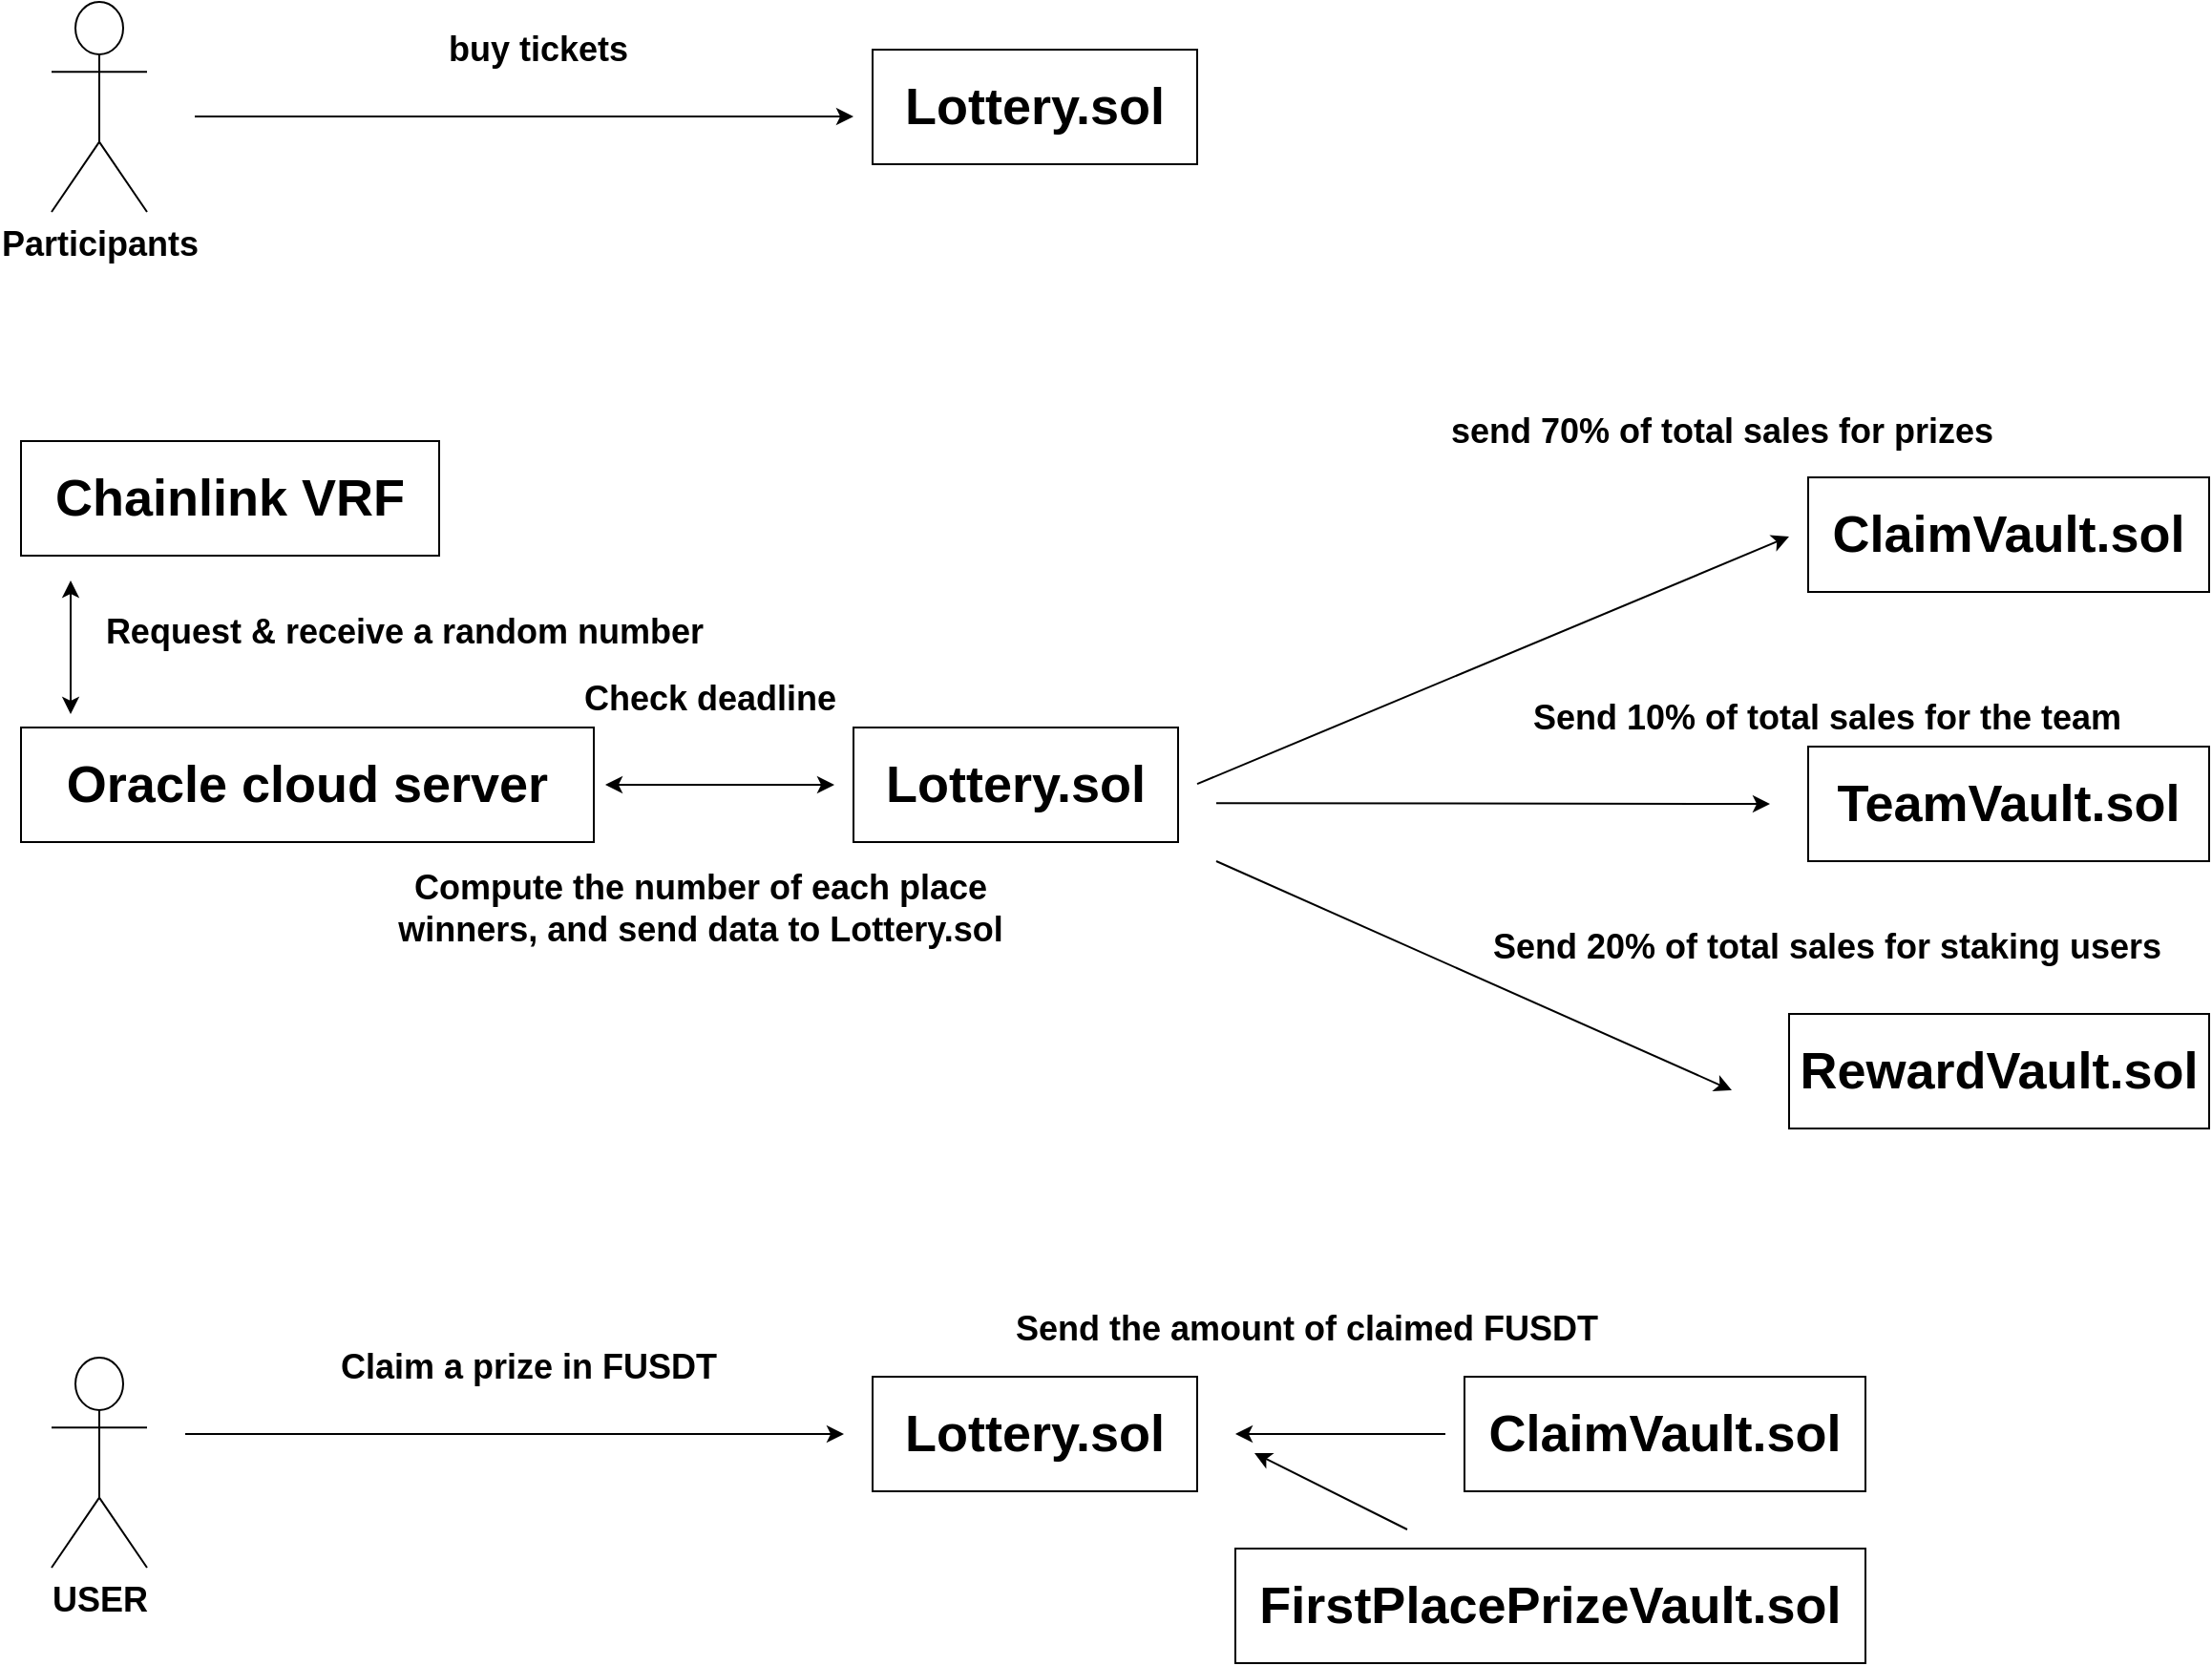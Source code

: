 <mxfile version="23.1.5" type="device">
  <diagram name="페이지-1" id="IYdwd-aqFpSOD7ixOjAv">
    <mxGraphModel dx="1434" dy="780" grid="1" gridSize="10" guides="1" tooltips="1" connect="1" arrows="1" fold="1" page="1" pageScale="1" pageWidth="827" pageHeight="1169" math="0" shadow="0">
      <root>
        <mxCell id="0" />
        <mxCell id="1" parent="0" />
        <mxCell id="QQxmPVQYkb8vM3tKg4sN-1" value="&lt;b&gt;&lt;font style=&quot;font-size: 18px;&quot;&gt;Participants&lt;/font&gt;&lt;/b&gt;" style="shape=umlActor;verticalLabelPosition=bottom;verticalAlign=top;html=1;outlineConnect=0;" vertex="1" parent="1">
          <mxGeometry x="210" y="270" width="50" height="110" as="geometry" />
        </mxCell>
        <mxCell id="QQxmPVQYkb8vM3tKg4sN-2" value="&lt;font style=&quot;font-size: 27px;&quot;&gt;&lt;b&gt;Lottery.sol&lt;br&gt;&lt;/b&gt;&lt;/font&gt;" style="rounded=0;whiteSpace=wrap;html=1;" vertex="1" parent="1">
          <mxGeometry x="630" y="650" width="170" height="60" as="geometry" />
        </mxCell>
        <mxCell id="QQxmPVQYkb8vM3tKg4sN-13" value="&lt;b&gt;&lt;font style=&quot;font-size: 18px;&quot;&gt;buy tickets&lt;/font&gt;&lt;/b&gt;" style="text;html=1;align=center;verticalAlign=middle;whiteSpace=wrap;rounded=0;" vertex="1" parent="1">
          <mxGeometry x="350" y="280" width="230" height="30" as="geometry" />
        </mxCell>
        <mxCell id="QQxmPVQYkb8vM3tKg4sN-14" value="&lt;font style=&quot;font-size: 27px;&quot;&gt;&lt;b&gt;Chainlink VRF&lt;br&gt;&lt;/b&gt;&lt;/font&gt;" style="rounded=0;whiteSpace=wrap;html=1;" vertex="1" parent="1">
          <mxGeometry x="194" y="500" width="219" height="60" as="geometry" />
        </mxCell>
        <mxCell id="QQxmPVQYkb8vM3tKg4sN-15" value="&lt;font style=&quot;font-size: 27px;&quot;&gt;&lt;b&gt;Oracle cloud server&lt;br&gt;&lt;/b&gt;&lt;/font&gt;" style="rounded=0;whiteSpace=wrap;html=1;" vertex="1" parent="1">
          <mxGeometry x="194" y="650" width="300" height="60" as="geometry" />
        </mxCell>
        <mxCell id="QQxmPVQYkb8vM3tKg4sN-16" value="" style="endArrow=classic;startArrow=classic;html=1;rounded=0;" edge="1" parent="1">
          <mxGeometry width="50" height="50" relative="1" as="geometry">
            <mxPoint x="220" y="643" as="sourcePoint" />
            <mxPoint x="220" y="573" as="targetPoint" />
          </mxGeometry>
        </mxCell>
        <mxCell id="QQxmPVQYkb8vM3tKg4sN-17" value="" style="endArrow=classic;startArrow=classic;html=1;rounded=0;" edge="1" parent="1">
          <mxGeometry width="50" height="50" relative="1" as="geometry">
            <mxPoint x="500" y="680" as="sourcePoint" />
            <mxPoint x="620" y="680" as="targetPoint" />
          </mxGeometry>
        </mxCell>
        <mxCell id="QQxmPVQYkb8vM3tKg4sN-19" value="&lt;b&gt;&lt;font style=&quot;font-size: 18px;&quot;&gt;Request &amp;amp; receive a random number&lt;/font&gt;&lt;/b&gt;" style="text;html=1;align=center;verticalAlign=middle;whiteSpace=wrap;rounded=0;" vertex="1" parent="1">
          <mxGeometry x="230" y="585" width="330" height="30" as="geometry" />
        </mxCell>
        <mxCell id="QQxmPVQYkb8vM3tKg4sN-20" value="" style="endArrow=classic;html=1;rounded=0;" edge="1" parent="1">
          <mxGeometry width="50" height="50" relative="1" as="geometry">
            <mxPoint x="285" y="330" as="sourcePoint" />
            <mxPoint x="630" y="330" as="targetPoint" />
          </mxGeometry>
        </mxCell>
        <mxCell id="QQxmPVQYkb8vM3tKg4sN-21" value="&lt;b&gt;&lt;font style=&quot;font-size: 18px;&quot;&gt;USER&lt;/font&gt;&lt;/b&gt;" style="shape=umlActor;verticalLabelPosition=bottom;verticalAlign=top;html=1;outlineConnect=0;" vertex="1" parent="1">
          <mxGeometry x="210" y="980" width="50" height="110" as="geometry" />
        </mxCell>
        <mxCell id="QQxmPVQYkb8vM3tKg4sN-24" value="&lt;b&gt;&lt;font style=&quot;font-size: 18px;&quot;&gt;Check deadline&lt;/font&gt;&lt;/b&gt;" style="text;html=1;align=center;verticalAlign=middle;whiteSpace=wrap;rounded=0;" vertex="1" parent="1">
          <mxGeometry x="440" y="620" width="230" height="30" as="geometry" />
        </mxCell>
        <mxCell id="QQxmPVQYkb8vM3tKg4sN-25" value="&lt;span style=&quot;font-size: 18px;&quot;&gt;&lt;b&gt;Compute the number of each place winners, and send data to Lottery.sol&lt;/b&gt;&lt;/span&gt;" style="text;html=1;align=center;verticalAlign=middle;whiteSpace=wrap;rounded=0;" vertex="1" parent="1">
          <mxGeometry x="370" y="730" width="360" height="30" as="geometry" />
        </mxCell>
        <mxCell id="QQxmPVQYkb8vM3tKg4sN-26" value="&lt;font style=&quot;font-size: 27px;&quot;&gt;&lt;b&gt;Lottery.sol&lt;br&gt;&lt;/b&gt;&lt;/font&gt;" style="rounded=0;whiteSpace=wrap;html=1;" vertex="1" parent="1">
          <mxGeometry x="640" y="990" width="170" height="60" as="geometry" />
        </mxCell>
        <mxCell id="QQxmPVQYkb8vM3tKg4sN-27" value="&lt;font style=&quot;font-size: 27px;&quot;&gt;&lt;b&gt;Lottery.sol&lt;br&gt;&lt;/b&gt;&lt;/font&gt;" style="rounded=0;whiteSpace=wrap;html=1;" vertex="1" parent="1">
          <mxGeometry x="640" y="295" width="170" height="60" as="geometry" />
        </mxCell>
        <mxCell id="QQxmPVQYkb8vM3tKg4sN-28" value="&lt;b&gt;&lt;font style=&quot;font-size: 18px;&quot;&gt;Claim a prize in FUSDT&lt;/font&gt;&lt;/b&gt;" style="text;html=1;align=center;verticalAlign=middle;whiteSpace=wrap;rounded=0;" vertex="1" parent="1">
          <mxGeometry x="345" y="970" width="230" height="30" as="geometry" />
        </mxCell>
        <mxCell id="QQxmPVQYkb8vM3tKg4sN-29" value="" style="endArrow=classic;html=1;rounded=0;" edge="1" parent="1">
          <mxGeometry width="50" height="50" relative="1" as="geometry">
            <mxPoint x="280" y="1020" as="sourcePoint" />
            <mxPoint x="625" y="1020" as="targetPoint" />
          </mxGeometry>
        </mxCell>
        <mxCell id="QQxmPVQYkb8vM3tKg4sN-30" value="&lt;font style=&quot;font-size: 27px;&quot;&gt;&lt;b style=&quot;border-color: var(--border-color);&quot;&gt;ClaimVault.sol&lt;/b&gt;&lt;b&gt;&lt;br&gt;&lt;/b&gt;&lt;/font&gt;" style="rounded=0;whiteSpace=wrap;html=1;" vertex="1" parent="1">
          <mxGeometry x="950" y="990" width="210" height="60" as="geometry" />
        </mxCell>
        <mxCell id="QQxmPVQYkb8vM3tKg4sN-31" value="&lt;font style=&quot;font-size: 27px;&quot;&gt;&lt;b&gt;ClaimVault.sol&lt;br&gt;&lt;/b&gt;&lt;/font&gt;" style="rounded=0;whiteSpace=wrap;html=1;" vertex="1" parent="1">
          <mxGeometry x="1130" y="519" width="210" height="60" as="geometry" />
        </mxCell>
        <mxCell id="QQxmPVQYkb8vM3tKg4sN-33" value="&lt;span style=&quot;font-size: 18px;&quot;&gt;&lt;b&gt;send 70% of total sales for prizes&amp;nbsp;&amp;nbsp;&lt;/b&gt;&lt;/span&gt;" style="text;html=1;align=center;verticalAlign=middle;whiteSpace=wrap;rounded=0;" vertex="1" parent="1">
          <mxGeometry x="900" y="480" width="380" height="30" as="geometry" />
        </mxCell>
        <mxCell id="QQxmPVQYkb8vM3tKg4sN-35" value="&lt;b&gt;&lt;font style=&quot;font-size: 18px;&quot;&gt;Send the amount of claimed FUSDT&lt;/font&gt;&lt;/b&gt;" style="text;html=1;align=center;verticalAlign=middle;whiteSpace=wrap;rounded=0;" vertex="1" parent="1">
          <mxGeometry x="710" y="950" width="315" height="30" as="geometry" />
        </mxCell>
        <mxCell id="QQxmPVQYkb8vM3tKg4sN-36" value="" style="endArrow=classic;html=1;rounded=0;" edge="1" parent="1">
          <mxGeometry width="50" height="50" relative="1" as="geometry">
            <mxPoint x="940" y="1020" as="sourcePoint" />
            <mxPoint x="830" y="1020" as="targetPoint" />
          </mxGeometry>
        </mxCell>
        <mxCell id="QQxmPVQYkb8vM3tKg4sN-37" value="&lt;font style=&quot;font-size: 27px;&quot;&gt;&lt;b&gt;FirstPlacePrizeVault.sol&lt;/b&gt;&lt;b&gt;&lt;br&gt;&lt;/b&gt;&lt;/font&gt;" style="rounded=0;whiteSpace=wrap;html=1;" vertex="1" parent="1">
          <mxGeometry x="830" y="1080" width="330" height="60" as="geometry" />
        </mxCell>
        <mxCell id="QQxmPVQYkb8vM3tKg4sN-38" value="" style="endArrow=classic;html=1;rounded=0;" edge="1" parent="1">
          <mxGeometry width="50" height="50" relative="1" as="geometry">
            <mxPoint x="920" y="1070" as="sourcePoint" />
            <mxPoint x="840" y="1030" as="targetPoint" />
          </mxGeometry>
        </mxCell>
        <mxCell id="QQxmPVQYkb8vM3tKg4sN-39" value="&lt;font style=&quot;font-size: 27px;&quot;&gt;&lt;b&gt;TeamVault.sol&lt;br&gt;&lt;/b&gt;&lt;/font&gt;" style="rounded=0;whiteSpace=wrap;html=1;" vertex="1" parent="1">
          <mxGeometry x="1130" y="660" width="210" height="60" as="geometry" />
        </mxCell>
        <mxCell id="QQxmPVQYkb8vM3tKg4sN-40" value="&lt;font style=&quot;font-size: 27px;&quot;&gt;&lt;b&gt;RewardVault.sol&lt;br&gt;&lt;/b&gt;&lt;/font&gt;" style="rounded=0;whiteSpace=wrap;html=1;" vertex="1" parent="1">
          <mxGeometry x="1120" y="800" width="220" height="60" as="geometry" />
        </mxCell>
        <mxCell id="QQxmPVQYkb8vM3tKg4sN-42" value="" style="endArrow=classic;html=1;rounded=0;" edge="1" parent="1">
          <mxGeometry width="50" height="50" relative="1" as="geometry">
            <mxPoint x="810" y="679.6" as="sourcePoint" />
            <mxPoint x="1120" y="550" as="targetPoint" />
          </mxGeometry>
        </mxCell>
        <mxCell id="QQxmPVQYkb8vM3tKg4sN-43" value="" style="endArrow=classic;html=1;rounded=0;" edge="1" parent="1">
          <mxGeometry width="50" height="50" relative="1" as="geometry">
            <mxPoint x="820" y="689.6" as="sourcePoint" />
            <mxPoint x="1110" y="690" as="targetPoint" />
          </mxGeometry>
        </mxCell>
        <mxCell id="QQxmPVQYkb8vM3tKg4sN-44" value="&lt;span style=&quot;font-size: 18px;&quot;&gt;&lt;b&gt;Send 10% of total sales for the team&lt;/b&gt;&lt;/span&gt;" style="text;html=1;align=center;verticalAlign=middle;whiteSpace=wrap;rounded=0;" vertex="1" parent="1">
          <mxGeometry x="950" y="630" width="380" height="30" as="geometry" />
        </mxCell>
        <mxCell id="QQxmPVQYkb8vM3tKg4sN-45" value="" style="endArrow=classic;html=1;rounded=0;" edge="1" parent="1">
          <mxGeometry width="50" height="50" relative="1" as="geometry">
            <mxPoint x="820" y="720" as="sourcePoint" />
            <mxPoint x="1090" y="840" as="targetPoint" />
          </mxGeometry>
        </mxCell>
        <mxCell id="QQxmPVQYkb8vM3tKg4sN-46" value="&lt;span style=&quot;font-size: 18px;&quot;&gt;&lt;b&gt;Send 20% of total sales for staking users&lt;/b&gt;&lt;/span&gt;" style="text;html=1;align=center;verticalAlign=middle;whiteSpace=wrap;rounded=0;" vertex="1" parent="1">
          <mxGeometry x="950" y="750" width="380" height="30" as="geometry" />
        </mxCell>
      </root>
    </mxGraphModel>
  </diagram>
</mxfile>
